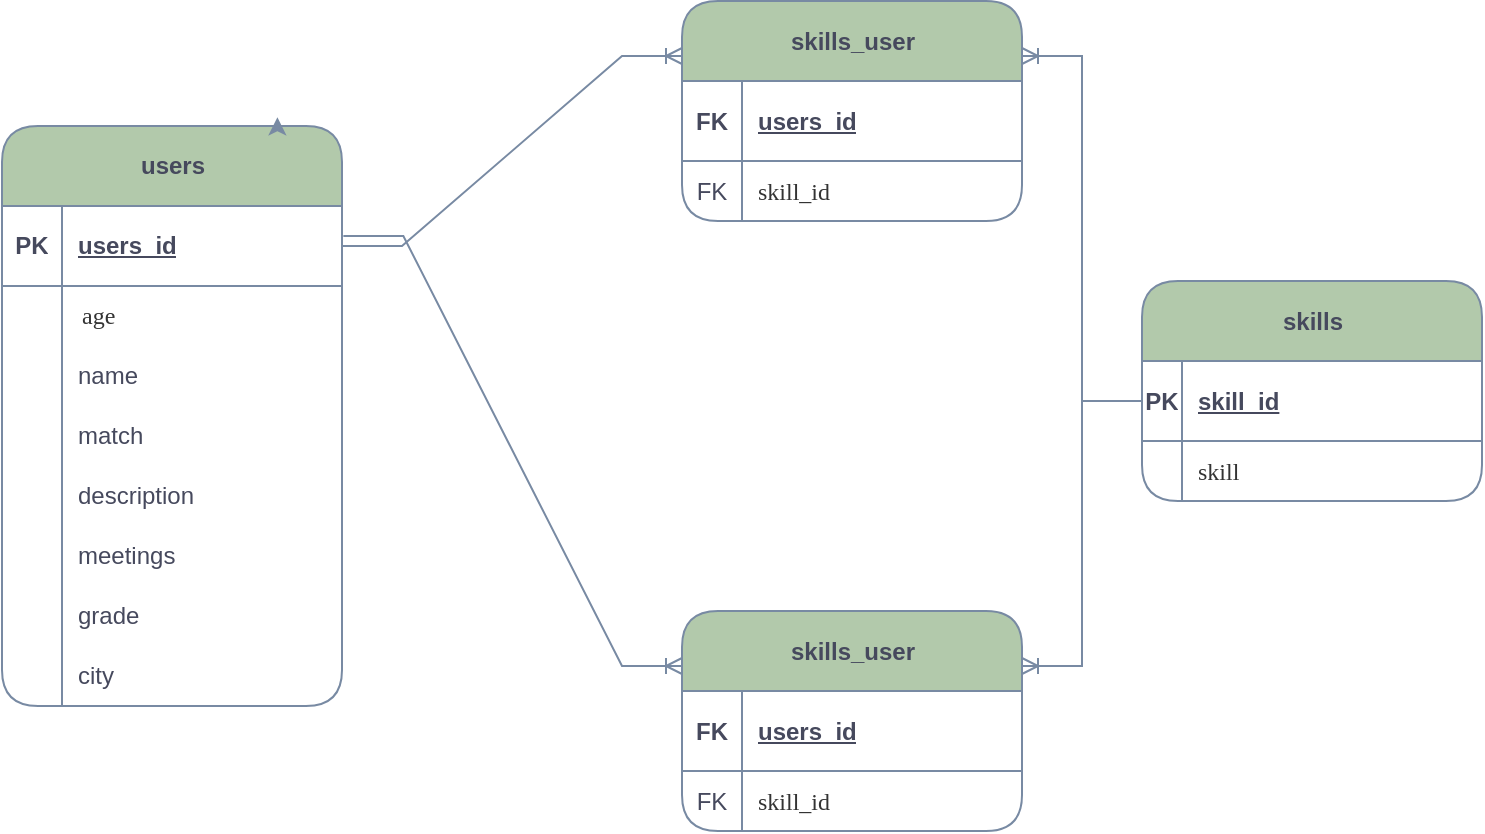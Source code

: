 <mxfile version="21.1.1" type="github">
  <diagram name="Page-1" id="2ca16b54-16f6-2749-3443-fa8db7711227">
    <mxGraphModel dx="868" dy="554" grid="1" gridSize="10" guides="1" tooltips="1" connect="1" arrows="1" fold="1" page="1" pageScale="1" pageWidth="1100" pageHeight="850" background="none" math="0" shadow="0">
      <root>
        <mxCell id="0" />
        <mxCell id="1" parent="0" />
        <mxCell id="02_WuHsBbWHFqqlAxip7-9" value="users" style="shape=table;startSize=40;container=1;collapsible=1;childLayout=tableLayout;fixedRows=1;rowLines=0;fontStyle=1;align=center;resizeLast=1;html=1;rounded=1;labelBackgroundColor=none;fillColor=#B2C9AB;strokeColor=#788AA3;fontColor=#46495D;" vertex="1" parent="1">
          <mxGeometry x="130" y="260" width="170" height="290" as="geometry">
            <mxRectangle x="330" y="210" width="70" height="30" as="alternateBounds" />
          </mxGeometry>
        </mxCell>
        <mxCell id="02_WuHsBbWHFqqlAxip7-10" value="" style="shape=tableRow;horizontal=0;startSize=0;swimlaneHead=0;swimlaneBody=0;fillColor=none;collapsible=0;dropTarget=0;points=[[0,0.5],[1,0.5]];portConstraint=eastwest;top=0;left=0;right=0;bottom=1;rounded=1;labelBackgroundColor=none;strokeColor=#788AA3;fontColor=#46495D;" vertex="1" parent="02_WuHsBbWHFqqlAxip7-9">
          <mxGeometry y="40" width="170" height="40" as="geometry" />
        </mxCell>
        <mxCell id="02_WuHsBbWHFqqlAxip7-11" value="PK" style="shape=partialRectangle;connectable=0;fillColor=none;top=0;left=0;bottom=0;right=0;fontStyle=1;overflow=hidden;whiteSpace=wrap;html=1;rounded=1;labelBackgroundColor=none;strokeColor=#788AA3;fontColor=#46495D;" vertex="1" parent="02_WuHsBbWHFqqlAxip7-10">
          <mxGeometry width="30" height="40" as="geometry">
            <mxRectangle width="30" height="40" as="alternateBounds" />
          </mxGeometry>
        </mxCell>
        <mxCell id="02_WuHsBbWHFqqlAxip7-12" value="users_id" style="shape=partialRectangle;connectable=0;fillColor=none;top=0;left=0;bottom=0;right=0;align=left;spacingLeft=6;fontStyle=5;overflow=hidden;whiteSpace=wrap;html=1;rounded=1;labelBackgroundColor=none;strokeColor=#788AA3;fontColor=#46495D;" vertex="1" parent="02_WuHsBbWHFqqlAxip7-10">
          <mxGeometry x="30" width="140" height="40" as="geometry">
            <mxRectangle width="140" height="40" as="alternateBounds" />
          </mxGeometry>
        </mxCell>
        <mxCell id="02_WuHsBbWHFqqlAxip7-13" value="" style="shape=tableRow;horizontal=0;startSize=0;swimlaneHead=0;swimlaneBody=0;fillColor=none;collapsible=0;dropTarget=0;points=[[0,0.5],[1,0.5]];portConstraint=eastwest;top=0;left=0;right=0;bottom=0;rounded=1;labelBackgroundColor=none;strokeColor=#788AA3;fontColor=#46495D;" vertex="1" parent="02_WuHsBbWHFqqlAxip7-9">
          <mxGeometry y="80" width="170" height="30" as="geometry" />
        </mxCell>
        <mxCell id="02_WuHsBbWHFqqlAxip7-14" value="" style="shape=partialRectangle;connectable=0;fillColor=none;top=0;left=0;bottom=0;right=0;editable=1;overflow=hidden;whiteSpace=wrap;html=1;rounded=1;labelBackgroundColor=none;strokeColor=#788AA3;fontColor=#46495D;" vertex="1" parent="02_WuHsBbWHFqqlAxip7-13">
          <mxGeometry width="30" height="30" as="geometry">
            <mxRectangle width="30" height="30" as="alternateBounds" />
          </mxGeometry>
        </mxCell>
        <mxCell id="02_WuHsBbWHFqqlAxip7-15" value="&lt;table style=&quot;border-color: var(--border-color); color: rgb(51, 51, 51); font-family: Verdana; font-size: 1em; width: 180px;&quot; cellpadding=&quot;2&quot; cellspacing=&quot;0&quot;&gt;&lt;tbody style=&quot;border-color: var(--border-color);&quot;&gt;&lt;tr style=&quot;border-color: var(--border-color);&quot;&gt;&lt;td style=&quot;border-color: var(--border-color);&quot;&gt;age&lt;/td&gt;&lt;/tr&gt;&lt;tr style=&quot;border-color: var(--border-color);&quot;&gt;&lt;/tr&gt;&lt;/tbody&gt;&lt;/table&gt;" style="shape=partialRectangle;connectable=0;fillColor=none;top=0;left=0;bottom=0;right=0;align=left;spacingLeft=6;overflow=hidden;whiteSpace=wrap;html=1;rounded=1;labelBackgroundColor=none;strokeColor=#788AA3;fontColor=#46495D;" vertex="1" parent="02_WuHsBbWHFqqlAxip7-13">
          <mxGeometry x="30" width="140" height="30" as="geometry">
            <mxRectangle width="140" height="30" as="alternateBounds" />
          </mxGeometry>
        </mxCell>
        <mxCell id="02_WuHsBbWHFqqlAxip7-16" value="" style="shape=tableRow;horizontal=0;startSize=0;swimlaneHead=0;swimlaneBody=0;fillColor=none;collapsible=0;dropTarget=0;points=[[0,0.5],[1,0.5]];portConstraint=eastwest;top=0;left=0;right=0;bottom=0;rounded=1;labelBackgroundColor=none;strokeColor=#788AA3;fontColor=#46495D;" vertex="1" parent="02_WuHsBbWHFqqlAxip7-9">
          <mxGeometry y="110" width="170" height="30" as="geometry" />
        </mxCell>
        <mxCell id="02_WuHsBbWHFqqlAxip7-17" value="" style="shape=partialRectangle;connectable=0;fillColor=none;top=0;left=0;bottom=0;right=0;editable=1;overflow=hidden;whiteSpace=wrap;html=1;rounded=1;labelBackgroundColor=none;strokeColor=#788AA3;fontColor=#46495D;" vertex="1" parent="02_WuHsBbWHFqqlAxip7-16">
          <mxGeometry width="30" height="30" as="geometry">
            <mxRectangle width="30" height="30" as="alternateBounds" />
          </mxGeometry>
        </mxCell>
        <mxCell id="02_WuHsBbWHFqqlAxip7-18" value="name" style="shape=partialRectangle;connectable=0;fillColor=none;top=0;left=0;bottom=0;right=0;align=left;spacingLeft=6;overflow=hidden;whiteSpace=wrap;html=1;rounded=1;labelBackgroundColor=none;strokeColor=#788AA3;fontColor=#46495D;" vertex="1" parent="02_WuHsBbWHFqqlAxip7-16">
          <mxGeometry x="30" width="140" height="30" as="geometry">
            <mxRectangle width="140" height="30" as="alternateBounds" />
          </mxGeometry>
        </mxCell>
        <mxCell id="02_WuHsBbWHFqqlAxip7-99" style="shape=tableRow;horizontal=0;startSize=0;swimlaneHead=0;swimlaneBody=0;fillColor=none;collapsible=0;dropTarget=0;points=[[0,0.5],[1,0.5]];portConstraint=eastwest;top=0;left=0;right=0;bottom=0;rounded=1;labelBackgroundColor=none;strokeColor=#788AA3;fontColor=#46495D;" vertex="1" parent="02_WuHsBbWHFqqlAxip7-9">
          <mxGeometry y="140" width="170" height="30" as="geometry" />
        </mxCell>
        <mxCell id="02_WuHsBbWHFqqlAxip7-100" style="shape=partialRectangle;connectable=0;fillColor=none;top=0;left=0;bottom=0;right=0;editable=1;overflow=hidden;whiteSpace=wrap;html=1;rounded=1;labelBackgroundColor=none;strokeColor=#788AA3;fontColor=#46495D;" vertex="1" parent="02_WuHsBbWHFqqlAxip7-99">
          <mxGeometry width="30" height="30" as="geometry">
            <mxRectangle width="30" height="30" as="alternateBounds" />
          </mxGeometry>
        </mxCell>
        <mxCell id="02_WuHsBbWHFqqlAxip7-101" value="match" style="shape=partialRectangle;connectable=0;fillColor=none;top=0;left=0;bottom=0;right=0;align=left;spacingLeft=6;overflow=hidden;whiteSpace=wrap;html=1;rounded=1;labelBackgroundColor=none;strokeColor=#788AA3;fontColor=#46495D;" vertex="1" parent="02_WuHsBbWHFqqlAxip7-99">
          <mxGeometry x="30" width="140" height="30" as="geometry">
            <mxRectangle width="140" height="30" as="alternateBounds" />
          </mxGeometry>
        </mxCell>
        <mxCell id="02_WuHsBbWHFqqlAxip7-131" style="shape=tableRow;horizontal=0;startSize=0;swimlaneHead=0;swimlaneBody=0;fillColor=none;collapsible=0;dropTarget=0;points=[[0,0.5],[1,0.5]];portConstraint=eastwest;top=0;left=0;right=0;bottom=0;rounded=1;labelBackgroundColor=none;strokeColor=#788AA3;fontColor=#46495D;" vertex="1" parent="02_WuHsBbWHFqqlAxip7-9">
          <mxGeometry y="170" width="170" height="30" as="geometry" />
        </mxCell>
        <mxCell id="02_WuHsBbWHFqqlAxip7-132" style="shape=partialRectangle;connectable=0;fillColor=none;top=0;left=0;bottom=0;right=0;editable=1;overflow=hidden;whiteSpace=wrap;html=1;rounded=1;labelBackgroundColor=none;strokeColor=#788AA3;fontColor=#46495D;" vertex="1" parent="02_WuHsBbWHFqqlAxip7-131">
          <mxGeometry width="30" height="30" as="geometry">
            <mxRectangle width="30" height="30" as="alternateBounds" />
          </mxGeometry>
        </mxCell>
        <mxCell id="02_WuHsBbWHFqqlAxip7-133" value="description" style="shape=partialRectangle;connectable=0;fillColor=none;top=0;left=0;bottom=0;right=0;align=left;spacingLeft=6;overflow=hidden;whiteSpace=wrap;html=1;rounded=1;labelBackgroundColor=none;strokeColor=#788AA3;fontColor=#46495D;" vertex="1" parent="02_WuHsBbWHFqqlAxip7-131">
          <mxGeometry x="30" width="140" height="30" as="geometry">
            <mxRectangle width="140" height="30" as="alternateBounds" />
          </mxGeometry>
        </mxCell>
        <mxCell id="02_WuHsBbWHFqqlAxip7-134" style="shape=tableRow;horizontal=0;startSize=0;swimlaneHead=0;swimlaneBody=0;fillColor=none;collapsible=0;dropTarget=0;points=[[0,0.5],[1,0.5]];portConstraint=eastwest;top=0;left=0;right=0;bottom=0;rounded=1;labelBackgroundColor=none;strokeColor=#788AA3;fontColor=#46495D;" vertex="1" parent="02_WuHsBbWHFqqlAxip7-9">
          <mxGeometry y="200" width="170" height="30" as="geometry" />
        </mxCell>
        <mxCell id="02_WuHsBbWHFqqlAxip7-135" style="shape=partialRectangle;connectable=0;fillColor=none;top=0;left=0;bottom=0;right=0;editable=1;overflow=hidden;whiteSpace=wrap;html=1;rounded=1;labelBackgroundColor=none;strokeColor=#788AA3;fontColor=#46495D;" vertex="1" parent="02_WuHsBbWHFqqlAxip7-134">
          <mxGeometry width="30" height="30" as="geometry">
            <mxRectangle width="30" height="30" as="alternateBounds" />
          </mxGeometry>
        </mxCell>
        <mxCell id="02_WuHsBbWHFqqlAxip7-136" value="meetings" style="shape=partialRectangle;connectable=0;fillColor=none;top=0;left=0;bottom=0;right=0;align=left;spacingLeft=6;overflow=hidden;whiteSpace=wrap;html=1;rounded=1;labelBackgroundColor=none;strokeColor=#788AA3;fontColor=#46495D;" vertex="1" parent="02_WuHsBbWHFqqlAxip7-134">
          <mxGeometry x="30" width="140" height="30" as="geometry">
            <mxRectangle width="140" height="30" as="alternateBounds" />
          </mxGeometry>
        </mxCell>
        <mxCell id="02_WuHsBbWHFqqlAxip7-137" style="shape=tableRow;horizontal=0;startSize=0;swimlaneHead=0;swimlaneBody=0;fillColor=none;collapsible=0;dropTarget=0;points=[[0,0.5],[1,0.5]];portConstraint=eastwest;top=0;left=0;right=0;bottom=0;rounded=1;labelBackgroundColor=none;strokeColor=#788AA3;fontColor=#46495D;" vertex="1" parent="02_WuHsBbWHFqqlAxip7-9">
          <mxGeometry y="230" width="170" height="30" as="geometry" />
        </mxCell>
        <mxCell id="02_WuHsBbWHFqqlAxip7-138" style="shape=partialRectangle;connectable=0;fillColor=none;top=0;left=0;bottom=0;right=0;editable=1;overflow=hidden;whiteSpace=wrap;html=1;rounded=1;labelBackgroundColor=none;strokeColor=#788AA3;fontColor=#46495D;" vertex="1" parent="02_WuHsBbWHFqqlAxip7-137">
          <mxGeometry width="30" height="30" as="geometry">
            <mxRectangle width="30" height="30" as="alternateBounds" />
          </mxGeometry>
        </mxCell>
        <mxCell id="02_WuHsBbWHFqqlAxip7-139" value="grade" style="shape=partialRectangle;connectable=0;fillColor=none;top=0;left=0;bottom=0;right=0;align=left;spacingLeft=6;overflow=hidden;whiteSpace=wrap;html=1;rounded=1;labelBackgroundColor=none;strokeColor=#788AA3;fontColor=#46495D;" vertex="1" parent="02_WuHsBbWHFqqlAxip7-137">
          <mxGeometry x="30" width="140" height="30" as="geometry">
            <mxRectangle width="140" height="30" as="alternateBounds" />
          </mxGeometry>
        </mxCell>
        <mxCell id="02_WuHsBbWHFqqlAxip7-149" style="shape=tableRow;horizontal=0;startSize=0;swimlaneHead=0;swimlaneBody=0;fillColor=none;collapsible=0;dropTarget=0;points=[[0,0.5],[1,0.5]];portConstraint=eastwest;top=0;left=0;right=0;bottom=0;rounded=1;labelBackgroundColor=none;strokeColor=#788AA3;fontColor=#46495D;" vertex="1" parent="02_WuHsBbWHFqqlAxip7-9">
          <mxGeometry y="260" width="170" height="30" as="geometry" />
        </mxCell>
        <mxCell id="02_WuHsBbWHFqqlAxip7-150" style="shape=partialRectangle;connectable=0;fillColor=none;top=0;left=0;bottom=0;right=0;editable=1;overflow=hidden;whiteSpace=wrap;html=1;rounded=1;labelBackgroundColor=none;strokeColor=#788AA3;fontColor=#46495D;" vertex="1" parent="02_WuHsBbWHFqqlAxip7-149">
          <mxGeometry width="30" height="30" as="geometry">
            <mxRectangle width="30" height="30" as="alternateBounds" />
          </mxGeometry>
        </mxCell>
        <mxCell id="02_WuHsBbWHFqqlAxip7-151" value="city" style="shape=partialRectangle;connectable=0;fillColor=none;top=0;left=0;bottom=0;right=0;align=left;spacingLeft=6;overflow=hidden;whiteSpace=wrap;html=1;rounded=1;labelBackgroundColor=none;strokeColor=#788AA3;fontColor=#46495D;" vertex="1" parent="02_WuHsBbWHFqqlAxip7-149">
          <mxGeometry x="30" width="140" height="30" as="geometry">
            <mxRectangle width="140" height="30" as="alternateBounds" />
          </mxGeometry>
        </mxCell>
        <mxCell id="02_WuHsBbWHFqqlAxip7-68" value="skills" style="shape=table;startSize=40;container=1;collapsible=1;childLayout=tableLayout;fixedRows=1;rowLines=0;fontStyle=1;align=center;resizeLast=1;html=1;rounded=1;labelBackgroundColor=none;fillColor=#B2C9AB;strokeColor=#788AA3;fontColor=#46495D;" vertex="1" parent="1">
          <mxGeometry x="700" y="337.5" width="170" height="110" as="geometry">
            <mxRectangle x="330" y="210" width="70" height="30" as="alternateBounds" />
          </mxGeometry>
        </mxCell>
        <mxCell id="02_WuHsBbWHFqqlAxip7-69" value="" style="shape=tableRow;horizontal=0;startSize=0;swimlaneHead=0;swimlaneBody=0;fillColor=none;collapsible=0;dropTarget=0;points=[[0,0.5],[1,0.5]];portConstraint=eastwest;top=0;left=0;right=0;bottom=1;rounded=1;labelBackgroundColor=none;strokeColor=#788AA3;fontColor=#46495D;" vertex="1" parent="02_WuHsBbWHFqqlAxip7-68">
          <mxGeometry y="40" width="170" height="40" as="geometry" />
        </mxCell>
        <mxCell id="02_WuHsBbWHFqqlAxip7-70" value="PK" style="shape=partialRectangle;connectable=0;fillColor=none;top=0;left=0;bottom=0;right=0;fontStyle=1;overflow=hidden;whiteSpace=wrap;html=1;rounded=1;labelBackgroundColor=none;strokeColor=#788AA3;fontColor=#46495D;" vertex="1" parent="02_WuHsBbWHFqqlAxip7-69">
          <mxGeometry width="20" height="40" as="geometry">
            <mxRectangle width="20" height="40" as="alternateBounds" />
          </mxGeometry>
        </mxCell>
        <mxCell id="02_WuHsBbWHFqqlAxip7-71" value="skill_id" style="shape=partialRectangle;connectable=0;fillColor=none;top=0;left=0;bottom=0;right=0;align=left;spacingLeft=6;fontStyle=5;overflow=hidden;whiteSpace=wrap;html=1;rounded=1;labelBackgroundColor=none;strokeColor=#788AA3;fontColor=#46495D;" vertex="1" parent="02_WuHsBbWHFqqlAxip7-69">
          <mxGeometry x="20" width="150" height="40" as="geometry">
            <mxRectangle width="150" height="40" as="alternateBounds" />
          </mxGeometry>
        </mxCell>
        <mxCell id="02_WuHsBbWHFqqlAxip7-72" value="" style="shape=tableRow;horizontal=0;startSize=0;swimlaneHead=0;swimlaneBody=0;fillColor=none;collapsible=0;dropTarget=0;points=[[0,0.5],[1,0.5]];portConstraint=eastwest;top=0;left=0;right=0;bottom=0;rounded=1;labelBackgroundColor=none;strokeColor=#788AA3;fontColor=#46495D;" vertex="1" parent="02_WuHsBbWHFqqlAxip7-68">
          <mxGeometry y="80" width="170" height="30" as="geometry" />
        </mxCell>
        <mxCell id="02_WuHsBbWHFqqlAxip7-73" value="" style="shape=partialRectangle;connectable=0;fillColor=none;top=0;left=0;bottom=0;right=0;editable=1;overflow=hidden;whiteSpace=wrap;html=1;rounded=1;labelBackgroundColor=none;strokeColor=#788AA3;fontColor=#46495D;" vertex="1" parent="02_WuHsBbWHFqqlAxip7-72">
          <mxGeometry width="20" height="30" as="geometry">
            <mxRectangle width="20" height="30" as="alternateBounds" />
          </mxGeometry>
        </mxCell>
        <mxCell id="02_WuHsBbWHFqqlAxip7-74" value="&lt;font face=&quot;Verdana&quot; color=&quot;#333333&quot;&gt;skill&lt;/font&gt;" style="shape=partialRectangle;connectable=0;fillColor=none;top=0;left=0;bottom=0;right=0;align=left;spacingLeft=6;overflow=hidden;whiteSpace=wrap;html=1;rounded=1;labelBackgroundColor=none;strokeColor=#788AA3;fontColor=#46495D;" vertex="1" parent="02_WuHsBbWHFqqlAxip7-72">
          <mxGeometry x="20" width="150" height="30" as="geometry">
            <mxRectangle width="150" height="30" as="alternateBounds" />
          </mxGeometry>
        </mxCell>
        <mxCell id="02_WuHsBbWHFqqlAxip7-105" value="" style="edgeStyle=entityRelationEdgeStyle;fontSize=12;html=1;endArrow=ERoneToMany;rounded=0;strokeColor=#788AA3;fontColor=#46495D;fillColor=#B2C9AB;exitX=1.004;exitY=0.375;exitDx=0;exitDy=0;exitPerimeter=0;entryX=0;entryY=0.25;entryDx=0;entryDy=0;" edge="1" parent="1" source="02_WuHsBbWHFqqlAxip7-10" target="02_WuHsBbWHFqqlAxip7-163">
          <mxGeometry width="100" height="100" relative="1" as="geometry">
            <mxPoint x="380" y="500" as="sourcePoint" />
            <mxPoint x="480" y="400" as="targetPoint" />
          </mxGeometry>
        </mxCell>
        <mxCell id="02_WuHsBbWHFqqlAxip7-130" style="edgeStyle=orthogonalEdgeStyle;rounded=0;orthogonalLoop=1;jettySize=auto;html=1;exitX=0.75;exitY=0;exitDx=0;exitDy=0;entryX=0.81;entryY=-0.015;entryDx=0;entryDy=0;entryPerimeter=0;strokeColor=#788AA3;fontColor=#46495D;fillColor=#B2C9AB;" edge="1" parent="1" source="02_WuHsBbWHFqqlAxip7-9" target="02_WuHsBbWHFqqlAxip7-9">
          <mxGeometry relative="1" as="geometry" />
        </mxCell>
        <mxCell id="02_WuHsBbWHFqqlAxip7-152" value="skills_user" style="shape=table;startSize=40;container=1;collapsible=1;childLayout=tableLayout;fixedRows=1;rowLines=0;fontStyle=1;align=center;resizeLast=1;html=1;rounded=1;labelBackgroundColor=none;fillColor=#B2C9AB;strokeColor=#788AA3;fontColor=#46495D;" vertex="1" parent="1">
          <mxGeometry x="470" y="197.5" width="170" height="110" as="geometry">
            <mxRectangle x="330" y="210" width="70" height="30" as="alternateBounds" />
          </mxGeometry>
        </mxCell>
        <mxCell id="02_WuHsBbWHFqqlAxip7-153" value="" style="shape=tableRow;horizontal=0;startSize=0;swimlaneHead=0;swimlaneBody=0;fillColor=none;collapsible=0;dropTarget=0;points=[[0,0.5],[1,0.5]];portConstraint=eastwest;top=0;left=0;right=0;bottom=1;rounded=1;labelBackgroundColor=none;strokeColor=#788AA3;fontColor=#46495D;" vertex="1" parent="02_WuHsBbWHFqqlAxip7-152">
          <mxGeometry y="40" width="170" height="40" as="geometry" />
        </mxCell>
        <mxCell id="02_WuHsBbWHFqqlAxip7-154" value="FK" style="shape=partialRectangle;connectable=0;fillColor=none;top=0;left=0;bottom=0;right=0;fontStyle=1;overflow=hidden;whiteSpace=wrap;html=1;rounded=1;labelBackgroundColor=none;strokeColor=#788AA3;fontColor=#46495D;" vertex="1" parent="02_WuHsBbWHFqqlAxip7-153">
          <mxGeometry width="30" height="40" as="geometry">
            <mxRectangle width="30" height="40" as="alternateBounds" />
          </mxGeometry>
        </mxCell>
        <mxCell id="02_WuHsBbWHFqqlAxip7-155" value="users_id" style="shape=partialRectangle;connectable=0;fillColor=none;top=0;left=0;bottom=0;right=0;align=left;spacingLeft=6;fontStyle=5;overflow=hidden;whiteSpace=wrap;html=1;rounded=1;labelBackgroundColor=none;strokeColor=#788AA3;fontColor=#46495D;" vertex="1" parent="02_WuHsBbWHFqqlAxip7-153">
          <mxGeometry x="30" width="140" height="40" as="geometry">
            <mxRectangle width="140" height="40" as="alternateBounds" />
          </mxGeometry>
        </mxCell>
        <mxCell id="02_WuHsBbWHFqqlAxip7-156" value="" style="shape=tableRow;horizontal=0;startSize=0;swimlaneHead=0;swimlaneBody=0;fillColor=none;collapsible=0;dropTarget=0;points=[[0,0.5],[1,0.5]];portConstraint=eastwest;top=0;left=0;right=0;bottom=0;rounded=1;labelBackgroundColor=none;strokeColor=#788AA3;fontColor=#46495D;" vertex="1" parent="02_WuHsBbWHFqqlAxip7-152">
          <mxGeometry y="80" width="170" height="30" as="geometry" />
        </mxCell>
        <mxCell id="02_WuHsBbWHFqqlAxip7-157" value="FK" style="shape=partialRectangle;connectable=0;fillColor=none;top=0;left=0;bottom=0;right=0;editable=1;overflow=hidden;whiteSpace=wrap;html=1;rounded=1;labelBackgroundColor=none;strokeColor=#788AA3;fontColor=#46495D;" vertex="1" parent="02_WuHsBbWHFqqlAxip7-156">
          <mxGeometry width="30" height="30" as="geometry">
            <mxRectangle width="30" height="30" as="alternateBounds" />
          </mxGeometry>
        </mxCell>
        <mxCell id="02_WuHsBbWHFqqlAxip7-158" value="&lt;font face=&quot;Verdana&quot; color=&quot;#333333&quot;&gt;skill_id&lt;/font&gt;" style="shape=partialRectangle;connectable=0;fillColor=none;top=0;left=0;bottom=0;right=0;align=left;spacingLeft=6;overflow=hidden;whiteSpace=wrap;html=1;rounded=1;labelBackgroundColor=none;strokeColor=#788AA3;fontColor=#46495D;" vertex="1" parent="02_WuHsBbWHFqqlAxip7-156">
          <mxGeometry x="30" width="140" height="30" as="geometry">
            <mxRectangle width="140" height="30" as="alternateBounds" />
          </mxGeometry>
        </mxCell>
        <mxCell id="02_WuHsBbWHFqqlAxip7-159" value="" style="edgeStyle=entityRelationEdgeStyle;fontSize=12;html=1;endArrow=ERoneToMany;rounded=0;strokeColor=#788AA3;fontColor=#46495D;fillColor=#B2C9AB;entryX=0;entryY=0.25;entryDx=0;entryDy=0;exitX=1;exitY=0.5;exitDx=0;exitDy=0;" edge="1" parent="1" source="02_WuHsBbWHFqqlAxip7-10" target="02_WuHsBbWHFqqlAxip7-152">
          <mxGeometry width="100" height="100" relative="1" as="geometry">
            <mxPoint x="370" y="490" as="sourcePoint" />
            <mxPoint x="470" y="390" as="targetPoint" />
          </mxGeometry>
        </mxCell>
        <mxCell id="02_WuHsBbWHFqqlAxip7-162" value="" style="edgeStyle=entityRelationEdgeStyle;fontSize=12;html=1;endArrow=ERoneToMany;rounded=0;strokeColor=#788AA3;fontColor=#46495D;fillColor=#B2C9AB;entryX=1;entryY=0.25;entryDx=0;entryDy=0;exitX=0;exitY=0.5;exitDx=0;exitDy=0;" edge="1" parent="1" source="02_WuHsBbWHFqqlAxip7-69" target="02_WuHsBbWHFqqlAxip7-152">
          <mxGeometry width="100" height="100" relative="1" as="geometry">
            <mxPoint x="540" y="567.5" as="sourcePoint" />
            <mxPoint x="640" y="467.5" as="targetPoint" />
          </mxGeometry>
        </mxCell>
        <mxCell id="02_WuHsBbWHFqqlAxip7-163" value="skills_user" style="shape=table;startSize=40;container=1;collapsible=1;childLayout=tableLayout;fixedRows=1;rowLines=0;fontStyle=1;align=center;resizeLast=1;html=1;rounded=1;labelBackgroundColor=none;fillColor=#B2C9AB;strokeColor=#788AA3;fontColor=#46495D;" vertex="1" parent="1">
          <mxGeometry x="470" y="502.5" width="170" height="110" as="geometry">
            <mxRectangle x="330" y="210" width="70" height="30" as="alternateBounds" />
          </mxGeometry>
        </mxCell>
        <mxCell id="02_WuHsBbWHFqqlAxip7-164" value="" style="shape=tableRow;horizontal=0;startSize=0;swimlaneHead=0;swimlaneBody=0;fillColor=none;collapsible=0;dropTarget=0;points=[[0,0.5],[1,0.5]];portConstraint=eastwest;top=0;left=0;right=0;bottom=1;rounded=1;labelBackgroundColor=none;strokeColor=#788AA3;fontColor=#46495D;" vertex="1" parent="02_WuHsBbWHFqqlAxip7-163">
          <mxGeometry y="40" width="170" height="40" as="geometry" />
        </mxCell>
        <mxCell id="02_WuHsBbWHFqqlAxip7-165" value="FK" style="shape=partialRectangle;connectable=0;fillColor=none;top=0;left=0;bottom=0;right=0;fontStyle=1;overflow=hidden;whiteSpace=wrap;html=1;rounded=1;labelBackgroundColor=none;strokeColor=#788AA3;fontColor=#46495D;" vertex="1" parent="02_WuHsBbWHFqqlAxip7-164">
          <mxGeometry width="30" height="40" as="geometry">
            <mxRectangle width="30" height="40" as="alternateBounds" />
          </mxGeometry>
        </mxCell>
        <mxCell id="02_WuHsBbWHFqqlAxip7-166" value="users_id" style="shape=partialRectangle;connectable=0;fillColor=none;top=0;left=0;bottom=0;right=0;align=left;spacingLeft=6;fontStyle=5;overflow=hidden;whiteSpace=wrap;html=1;rounded=1;labelBackgroundColor=none;strokeColor=#788AA3;fontColor=#46495D;" vertex="1" parent="02_WuHsBbWHFqqlAxip7-164">
          <mxGeometry x="30" width="140" height="40" as="geometry">
            <mxRectangle width="140" height="40" as="alternateBounds" />
          </mxGeometry>
        </mxCell>
        <mxCell id="02_WuHsBbWHFqqlAxip7-167" value="" style="shape=tableRow;horizontal=0;startSize=0;swimlaneHead=0;swimlaneBody=0;fillColor=none;collapsible=0;dropTarget=0;points=[[0,0.5],[1,0.5]];portConstraint=eastwest;top=0;left=0;right=0;bottom=0;rounded=1;labelBackgroundColor=none;strokeColor=#788AA3;fontColor=#46495D;" vertex="1" parent="02_WuHsBbWHFqqlAxip7-163">
          <mxGeometry y="80" width="170" height="30" as="geometry" />
        </mxCell>
        <mxCell id="02_WuHsBbWHFqqlAxip7-168" value="FK" style="shape=partialRectangle;connectable=0;fillColor=none;top=0;left=0;bottom=0;right=0;editable=1;overflow=hidden;whiteSpace=wrap;html=1;rounded=1;labelBackgroundColor=none;strokeColor=#788AA3;fontColor=#46495D;" vertex="1" parent="02_WuHsBbWHFqqlAxip7-167">
          <mxGeometry width="30" height="30" as="geometry">
            <mxRectangle width="30" height="30" as="alternateBounds" />
          </mxGeometry>
        </mxCell>
        <mxCell id="02_WuHsBbWHFqqlAxip7-169" value="&lt;font face=&quot;Verdana&quot; color=&quot;#333333&quot;&gt;skill_id&lt;/font&gt;" style="shape=partialRectangle;connectable=0;fillColor=none;top=0;left=0;bottom=0;right=0;align=left;spacingLeft=6;overflow=hidden;whiteSpace=wrap;html=1;rounded=1;labelBackgroundColor=none;strokeColor=#788AA3;fontColor=#46495D;" vertex="1" parent="02_WuHsBbWHFqqlAxip7-167">
          <mxGeometry x="30" width="140" height="30" as="geometry">
            <mxRectangle width="140" height="30" as="alternateBounds" />
          </mxGeometry>
        </mxCell>
        <mxCell id="02_WuHsBbWHFqqlAxip7-170" value="" style="edgeStyle=entityRelationEdgeStyle;fontSize=12;html=1;endArrow=ERoneToMany;rounded=0;strokeColor=#788AA3;fontColor=#46495D;fillColor=#B2C9AB;entryX=1;entryY=0.25;entryDx=0;entryDy=0;" edge="1" parent="1" source="02_WuHsBbWHFqqlAxip7-69" target="02_WuHsBbWHFqqlAxip7-163">
          <mxGeometry width="100" height="100" relative="1" as="geometry">
            <mxPoint x="790" y="587.5" as="sourcePoint" />
            <mxPoint x="640" y="467.5" as="targetPoint" />
          </mxGeometry>
        </mxCell>
      </root>
    </mxGraphModel>
  </diagram>
</mxfile>
